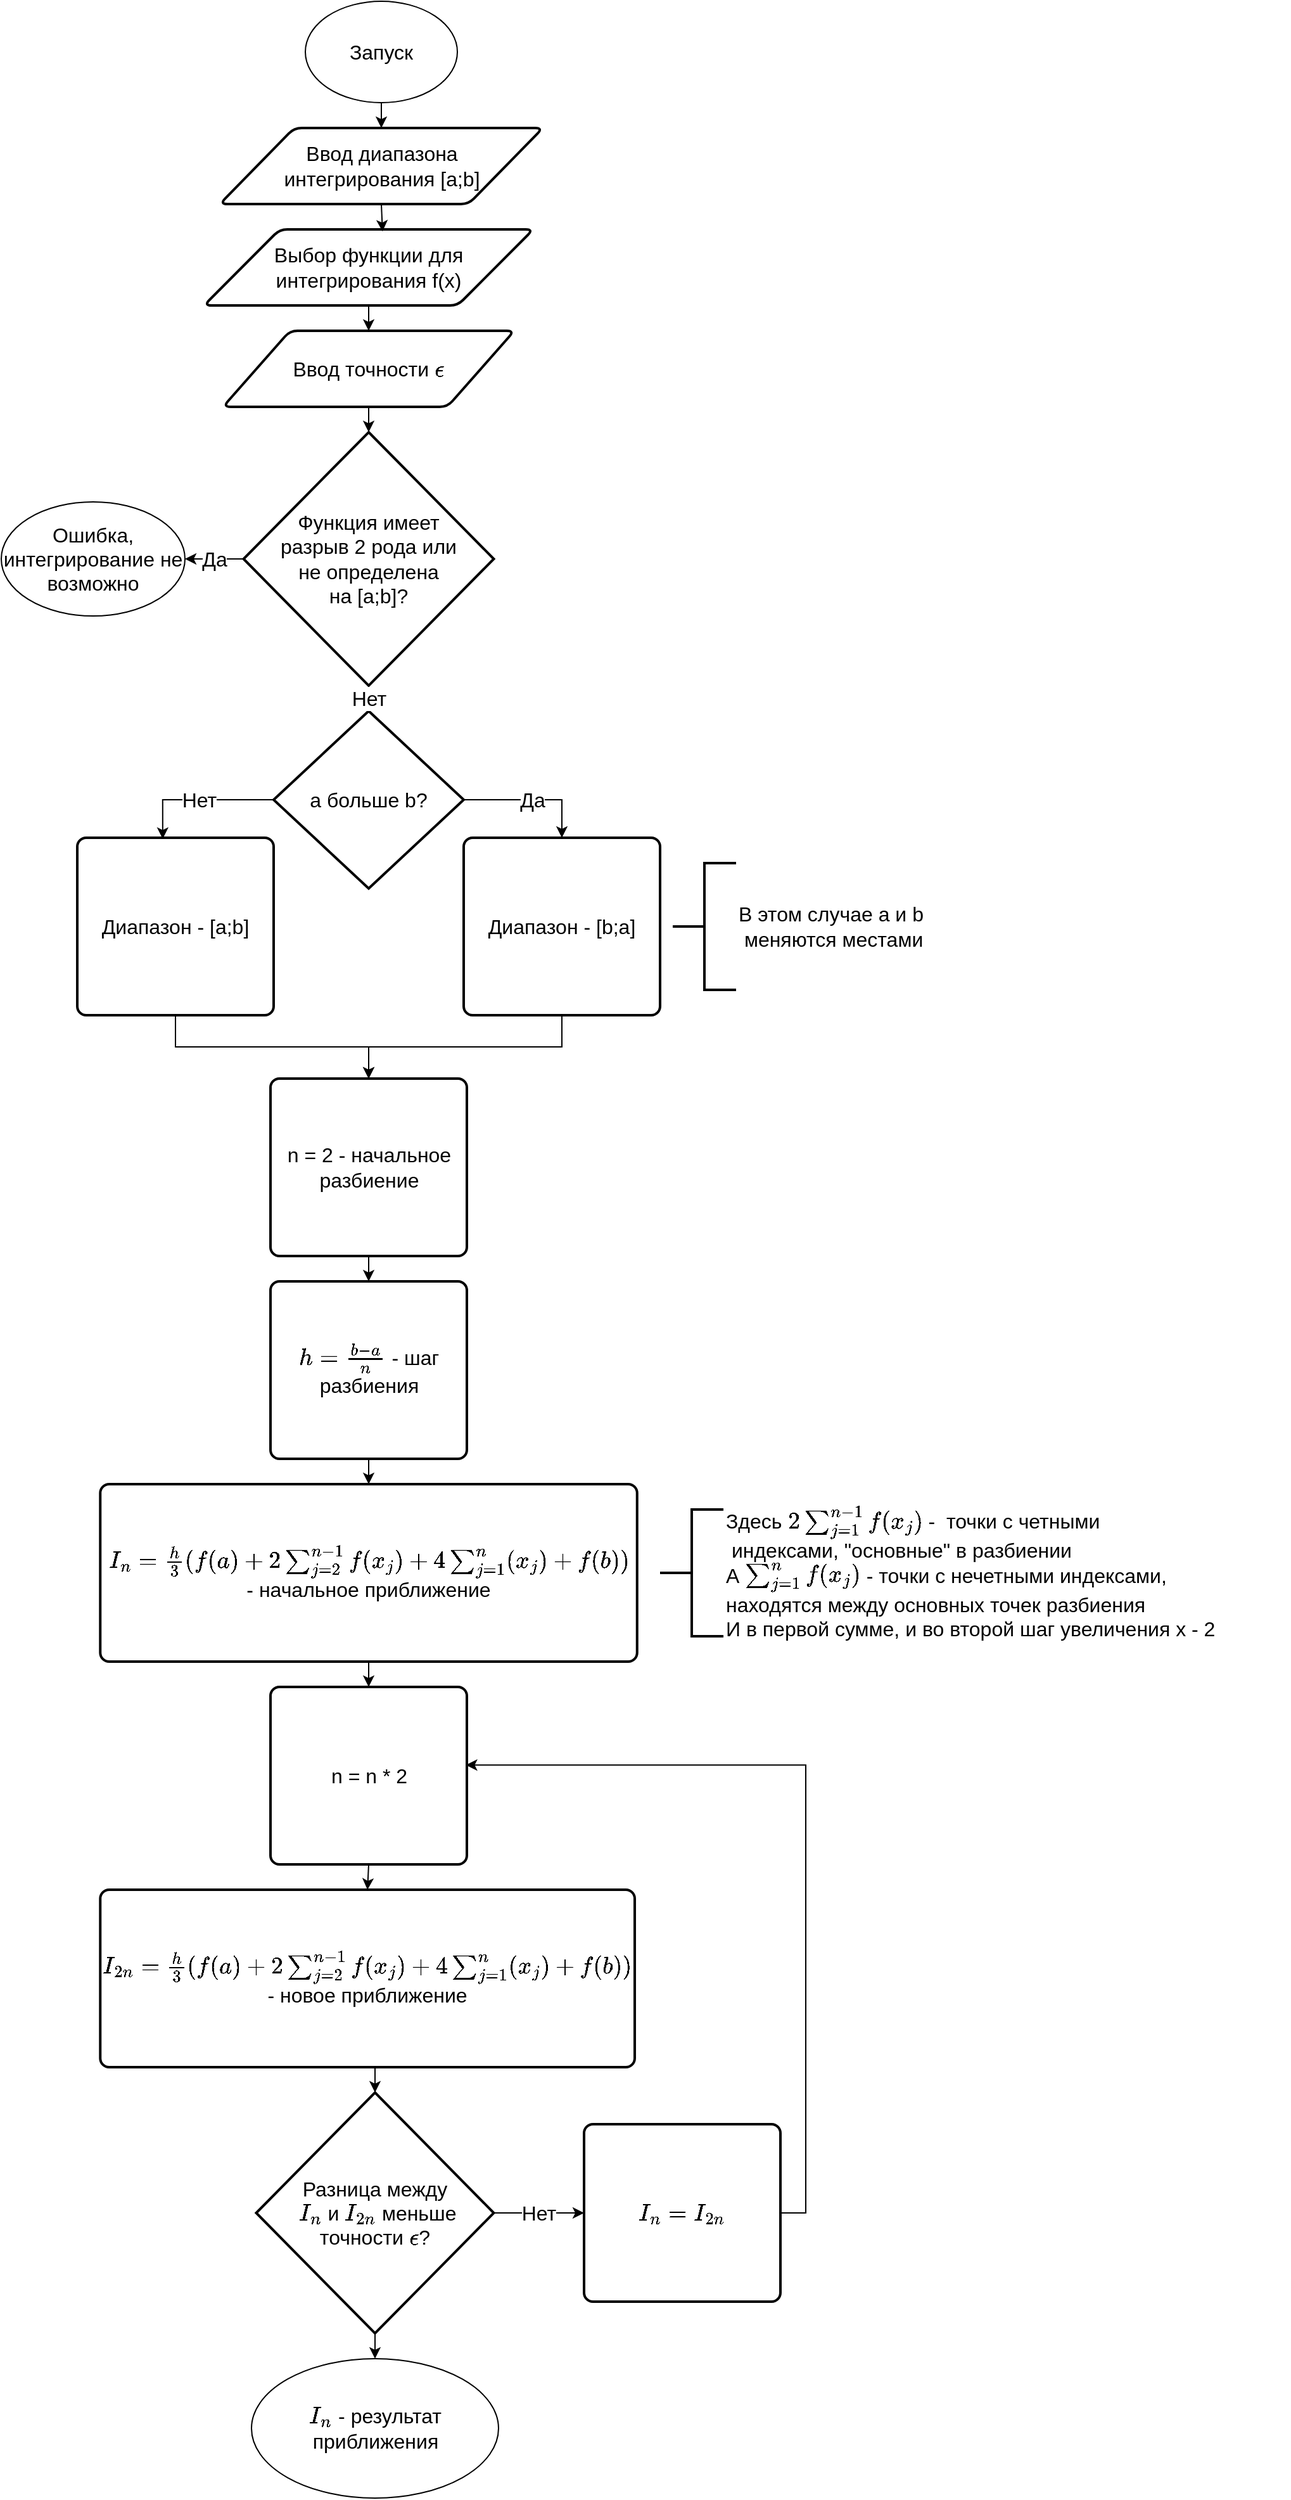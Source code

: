 <mxfile version="23.1.5" type="device">
  <diagram name="Страница — 1" id="KuOLvnv0KIfhvBxLwXDZ">
    <mxGraphModel dx="2266" dy="909" grid="1" gridSize="10" guides="1" tooltips="1" connect="1" arrows="1" fold="1" page="1" pageScale="1" pageWidth="2000" pageHeight="2000" math="1" shadow="0">
      <root>
        <mxCell id="0" />
        <mxCell id="1" parent="0" />
        <mxCell id="yoC3SyAj4SWDNqBp0trT-32" style="edgeStyle=orthogonalEdgeStyle;rounded=0;orthogonalLoop=1;jettySize=auto;html=1;exitX=0.5;exitY=1;exitDx=0;exitDy=0;entryX=0.5;entryY=0;entryDx=0;entryDy=0;" edge="1" parent="1" source="yoC3SyAj4SWDNqBp0trT-1" target="yoC3SyAj4SWDNqBp0trT-2">
          <mxGeometry relative="1" as="geometry" />
        </mxCell>
        <mxCell id="yoC3SyAj4SWDNqBp0trT-1" value="&lt;font style=&quot;font-size: 16px;&quot;&gt;Запуск&lt;/font&gt;" style="ellipse;whiteSpace=wrap;html=1;" vertex="1" parent="1">
          <mxGeometry x="1150" y="60" width="120" height="80" as="geometry" />
        </mxCell>
        <mxCell id="yoC3SyAj4SWDNqBp0trT-2" value="&lt;font style=&quot;font-size: 16px;&quot;&gt;Ввод диапазона &lt;br&gt;интегрирования [a;b]&lt;/font&gt;" style="shape=parallelogram;html=1;strokeWidth=2;perimeter=parallelogramPerimeter;whiteSpace=wrap;rounded=1;arcSize=12;size=0.23;" vertex="1" parent="1">
          <mxGeometry x="1082.5" y="160" width="255" height="60" as="geometry" />
        </mxCell>
        <mxCell id="yoC3SyAj4SWDNqBp0trT-35" style="edgeStyle=orthogonalEdgeStyle;rounded=0;orthogonalLoop=1;jettySize=auto;html=1;exitX=0.5;exitY=1;exitDx=0;exitDy=0;entryX=0.5;entryY=0;entryDx=0;entryDy=0;" edge="1" parent="1" source="yoC3SyAj4SWDNqBp0trT-3" target="yoC3SyAj4SWDNqBp0trT-4">
          <mxGeometry relative="1" as="geometry" />
        </mxCell>
        <mxCell id="yoC3SyAj4SWDNqBp0trT-3" value="&lt;font style=&quot;font-size: 16px;&quot;&gt;Выбор функции для &lt;br&gt;интегрирования f(x)&lt;/font&gt;" style="shape=parallelogram;html=1;strokeWidth=2;perimeter=parallelogramPerimeter;whiteSpace=wrap;rounded=1;arcSize=12;size=0.23;" vertex="1" parent="1">
          <mxGeometry x="1070" y="240" width="260" height="60" as="geometry" />
        </mxCell>
        <mxCell id="yoC3SyAj4SWDNqBp0trT-4" value="&lt;font style=&quot;font-size: 16px;&quot;&gt;Ввод точности \( \epsilon \)&lt;/font&gt;" style="shape=parallelogram;html=1;strokeWidth=2;perimeter=parallelogramPerimeter;whiteSpace=wrap;rounded=1;arcSize=12;size=0.23;" vertex="1" parent="1">
          <mxGeometry x="1085" y="320" width="230" height="60" as="geometry" />
        </mxCell>
        <mxCell id="yoC3SyAj4SWDNqBp0trT-8" value="&lt;font style=&quot;font-size: 16px;&quot;&gt;Да&lt;/font&gt;" style="edgeStyle=orthogonalEdgeStyle;rounded=0;orthogonalLoop=1;jettySize=auto;html=1;exitX=0;exitY=0.5;exitDx=0;exitDy=0;exitPerimeter=0;entryX=1;entryY=0.5;entryDx=0;entryDy=0;" edge="1" parent="1" source="yoC3SyAj4SWDNqBp0trT-6" target="yoC3SyAj4SWDNqBp0trT-7">
          <mxGeometry relative="1" as="geometry" />
        </mxCell>
        <mxCell id="yoC3SyAj4SWDNqBp0trT-6" value="&lt;font style=&quot;font-size: 16px;&quot;&gt;Функция имеет &lt;br&gt;разрыв 2 рода или &lt;br&gt;не определена &lt;br&gt;на [a;b]?&lt;/font&gt;" style="strokeWidth=2;html=1;shape=mxgraph.flowchart.decision;whiteSpace=wrap;" vertex="1" parent="1">
          <mxGeometry x="1101.25" y="400" width="197.5" height="200" as="geometry" />
        </mxCell>
        <mxCell id="yoC3SyAj4SWDNqBp0trT-7" value="&lt;font style=&quot;font-size: 16px;&quot;&gt;Ошибка, интегрирование не возможно&lt;/font&gt;" style="ellipse;whiteSpace=wrap;html=1;" vertex="1" parent="1">
          <mxGeometry x="910" y="455" width="145" height="90" as="geometry" />
        </mxCell>
        <mxCell id="yoC3SyAj4SWDNqBp0trT-13" value="&lt;font style=&quot;font-size: 16px;&quot;&gt;Да&lt;/font&gt;" style="edgeStyle=orthogonalEdgeStyle;rounded=0;orthogonalLoop=1;jettySize=auto;html=1;exitX=1;exitY=0.5;exitDx=0;exitDy=0;exitPerimeter=0;entryX=0.5;entryY=0;entryDx=0;entryDy=0;" edge="1" parent="1" source="yoC3SyAj4SWDNqBp0trT-9" target="yoC3SyAj4SWDNqBp0trT-11">
          <mxGeometry relative="1" as="geometry" />
        </mxCell>
        <mxCell id="yoC3SyAj4SWDNqBp0trT-9" value="&lt;font style=&quot;font-size: 16px;&quot;&gt;a больше b?&lt;/font&gt;" style="strokeWidth=2;html=1;shape=mxgraph.flowchart.decision;whiteSpace=wrap;" vertex="1" parent="1">
          <mxGeometry x="1125" y="620" width="150" height="140" as="geometry" />
        </mxCell>
        <mxCell id="yoC3SyAj4SWDNqBp0trT-10" value="&lt;font style=&quot;font-size: 16px;&quot;&gt;Нет&lt;/font&gt;" style="edgeStyle=orthogonalEdgeStyle;rounded=0;orthogonalLoop=1;jettySize=auto;html=1;exitX=0.5;exitY=1;exitDx=0;exitDy=0;exitPerimeter=0;entryX=0.5;entryY=0;entryDx=0;entryDy=0;entryPerimeter=0;" edge="1" parent="1" source="yoC3SyAj4SWDNqBp0trT-6" target="yoC3SyAj4SWDNqBp0trT-9">
          <mxGeometry relative="1" as="geometry" />
        </mxCell>
        <mxCell id="yoC3SyAj4SWDNqBp0trT-17" style="edgeStyle=orthogonalEdgeStyle;rounded=0;orthogonalLoop=1;jettySize=auto;html=1;exitX=0.5;exitY=1;exitDx=0;exitDy=0;" edge="1" parent="1" source="yoC3SyAj4SWDNqBp0trT-11" target="yoC3SyAj4SWDNqBp0trT-16">
          <mxGeometry relative="1" as="geometry" />
        </mxCell>
        <mxCell id="yoC3SyAj4SWDNqBp0trT-11" value="&lt;font style=&quot;font-size: 16px;&quot;&gt;Диапазон - [b;a]&lt;/font&gt;" style="rounded=1;whiteSpace=wrap;html=1;absoluteArcSize=1;arcSize=14;strokeWidth=2;" vertex="1" parent="1">
          <mxGeometry x="1275" y="720" width="155" height="140" as="geometry" />
        </mxCell>
        <mxCell id="yoC3SyAj4SWDNqBp0trT-18" style="edgeStyle=orthogonalEdgeStyle;rounded=0;orthogonalLoop=1;jettySize=auto;html=1;exitX=0.5;exitY=1;exitDx=0;exitDy=0;entryX=0.5;entryY=0;entryDx=0;entryDy=0;" edge="1" parent="1" source="yoC3SyAj4SWDNqBp0trT-14" target="yoC3SyAj4SWDNqBp0trT-16">
          <mxGeometry relative="1" as="geometry" />
        </mxCell>
        <mxCell id="yoC3SyAj4SWDNqBp0trT-14" value="&lt;font style=&quot;font-size: 16px;&quot;&gt;Диапазон - [a;b]&lt;/font&gt;" style="rounded=1;whiteSpace=wrap;html=1;absoluteArcSize=1;arcSize=14;strokeWidth=2;" vertex="1" parent="1">
          <mxGeometry x="970" y="720" width="155" height="140" as="geometry" />
        </mxCell>
        <mxCell id="yoC3SyAj4SWDNqBp0trT-15" value="&lt;font style=&quot;font-size: 16px;&quot;&gt;Нет&lt;/font&gt;" style="edgeStyle=orthogonalEdgeStyle;rounded=0;orthogonalLoop=1;jettySize=auto;html=1;exitX=0;exitY=0.5;exitDx=0;exitDy=0;exitPerimeter=0;entryX=0.435;entryY=0.006;entryDx=0;entryDy=0;entryPerimeter=0;" edge="1" parent="1" source="yoC3SyAj4SWDNqBp0trT-9" target="yoC3SyAj4SWDNqBp0trT-14">
          <mxGeometry relative="1" as="geometry" />
        </mxCell>
        <mxCell id="yoC3SyAj4SWDNqBp0trT-37" style="edgeStyle=orthogonalEdgeStyle;rounded=0;orthogonalLoop=1;jettySize=auto;html=1;exitX=0.5;exitY=1;exitDx=0;exitDy=0;entryX=0.5;entryY=0;entryDx=0;entryDy=0;" edge="1" parent="1" source="yoC3SyAj4SWDNqBp0trT-16" target="yoC3SyAj4SWDNqBp0trT-19">
          <mxGeometry relative="1" as="geometry" />
        </mxCell>
        <mxCell id="yoC3SyAj4SWDNqBp0trT-16" value="&lt;font style=&quot;font-size: 16px;&quot;&gt;n = 2 - начальное разбиение&lt;/font&gt;" style="rounded=1;whiteSpace=wrap;html=1;absoluteArcSize=1;arcSize=14;strokeWidth=2;" vertex="1" parent="1">
          <mxGeometry x="1122.5" y="910" width="155" height="140" as="geometry" />
        </mxCell>
        <mxCell id="yoC3SyAj4SWDNqBp0trT-21" style="edgeStyle=orthogonalEdgeStyle;rounded=0;orthogonalLoop=1;jettySize=auto;html=1;exitX=0.5;exitY=1;exitDx=0;exitDy=0;entryX=0.5;entryY=0;entryDx=0;entryDy=0;" edge="1" parent="1" source="yoC3SyAj4SWDNqBp0trT-19" target="yoC3SyAj4SWDNqBp0trT-20">
          <mxGeometry relative="1" as="geometry" />
        </mxCell>
        <mxCell id="yoC3SyAj4SWDNqBp0trT-19" value="&lt;font style=&quot;font-size: 16px;&quot;&gt;\( h = \frac{b-a}{n} \) - шаг разбиения&lt;/font&gt;" style="rounded=1;whiteSpace=wrap;html=1;absoluteArcSize=1;arcSize=14;strokeWidth=2;" vertex="1" parent="1">
          <mxGeometry x="1122.5" y="1070" width="155" height="140" as="geometry" />
        </mxCell>
        <mxCell id="yoC3SyAj4SWDNqBp0trT-40" style="edgeStyle=orthogonalEdgeStyle;rounded=0;orthogonalLoop=1;jettySize=auto;html=1;exitX=0.5;exitY=1;exitDx=0;exitDy=0;entryX=0.5;entryY=0;entryDx=0;entryDy=0;" edge="1" parent="1" source="yoC3SyAj4SWDNqBp0trT-20" target="yoC3SyAj4SWDNqBp0trT-22">
          <mxGeometry relative="1" as="geometry" />
        </mxCell>
        <mxCell id="yoC3SyAj4SWDNqBp0trT-20" value="&lt;font style=&quot;font-size: 16px;&quot;&gt;\(I_{n} = \frac{h}{3} (f(a)+2\sum_{j=2}^{n-1}f(x_{j}) +4\sum_{j=1}^{n}(x_{j}) + f(b)&amp;nbsp; ) \)&lt;br&gt;- начальное приближение&lt;/font&gt;" style="rounded=1;whiteSpace=wrap;html=1;absoluteArcSize=1;arcSize=14;strokeWidth=2;" vertex="1" parent="1">
          <mxGeometry x="988.13" y="1230" width="423.75" height="140" as="geometry" />
        </mxCell>
        <mxCell id="yoC3SyAj4SWDNqBp0trT-41" style="edgeStyle=orthogonalEdgeStyle;rounded=0;orthogonalLoop=1;jettySize=auto;html=1;exitX=0.5;exitY=1;exitDx=0;exitDy=0;entryX=0.5;entryY=0;entryDx=0;entryDy=0;" edge="1" parent="1" source="yoC3SyAj4SWDNqBp0trT-22" target="yoC3SyAj4SWDNqBp0trT-23">
          <mxGeometry relative="1" as="geometry" />
        </mxCell>
        <mxCell id="yoC3SyAj4SWDNqBp0trT-22" value="&lt;font style=&quot;font-size: 16px;&quot;&gt;n = n * 2&lt;/font&gt;" style="rounded=1;whiteSpace=wrap;html=1;absoluteArcSize=1;arcSize=14;strokeWidth=2;" vertex="1" parent="1">
          <mxGeometry x="1122.5" y="1390" width="155" height="140" as="geometry" />
        </mxCell>
        <mxCell id="yoC3SyAj4SWDNqBp0trT-23" value="&lt;font style=&quot;font-size: 16px;&quot;&gt;\( I_{2n} =&amp;nbsp; \frac{h}{3} (f(a)+2\sum_{j=2}^{n-1}f(x_{j}) +4\sum_{j=1}^{n}(x_{j}) + f(b)&amp;nbsp; ) \)&lt;br&gt;- новое приближение&lt;/font&gt;" style="rounded=1;whiteSpace=wrap;html=1;absoluteArcSize=1;arcSize=14;strokeWidth=2;" vertex="1" parent="1">
          <mxGeometry x="988.13" y="1550" width="421.87" height="140" as="geometry" />
        </mxCell>
        <mxCell id="yoC3SyAj4SWDNqBp0trT-29" value="&lt;font style=&quot;font-size: 16px;&quot;&gt;Нет&lt;/font&gt;" style="edgeStyle=orthogonalEdgeStyle;rounded=0;orthogonalLoop=1;jettySize=auto;html=1;exitX=1;exitY=0.5;exitDx=0;exitDy=0;exitPerimeter=0;entryX=0;entryY=0.5;entryDx=0;entryDy=0;" edge="1" parent="1" source="yoC3SyAj4SWDNqBp0trT-24" target="yoC3SyAj4SWDNqBp0trT-28">
          <mxGeometry relative="1" as="geometry" />
        </mxCell>
        <mxCell id="yoC3SyAj4SWDNqBp0trT-43" style="edgeStyle=orthogonalEdgeStyle;rounded=0;orthogonalLoop=1;jettySize=auto;html=1;exitX=0.5;exitY=1;exitDx=0;exitDy=0;exitPerimeter=0;entryX=0.5;entryY=0;entryDx=0;entryDy=0;" edge="1" parent="1" source="yoC3SyAj4SWDNqBp0trT-24" target="yoC3SyAj4SWDNqBp0trT-25">
          <mxGeometry relative="1" as="geometry" />
        </mxCell>
        <mxCell id="yoC3SyAj4SWDNqBp0trT-24" value="&lt;font style=&quot;font-size: 16px;&quot;&gt;Разница между&lt;br&gt;&amp;nbsp;\( I_{n} \) и \( I_{2n} \) меньше точности \( \epsilon \)?&lt;/font&gt;" style="strokeWidth=2;html=1;shape=mxgraph.flowchart.decision;whiteSpace=wrap;" vertex="1" parent="1">
          <mxGeometry x="1111.25" y="1710" width="187.5" height="190" as="geometry" />
        </mxCell>
        <mxCell id="yoC3SyAj4SWDNqBp0trT-25" value="&lt;font style=&quot;font-size: 16px;&quot;&gt;\( I_{n} \) - результат приближения&lt;/font&gt;" style="ellipse;whiteSpace=wrap;html=1;" vertex="1" parent="1">
          <mxGeometry x="1107.5" y="1920" width="195" height="110" as="geometry" />
        </mxCell>
        <mxCell id="yoC3SyAj4SWDNqBp0trT-28" value="&lt;span style=&quot;font-size: 16px;&quot;&gt;\( I_{n} = I_{2n}\)&lt;/span&gt;" style="rounded=1;whiteSpace=wrap;html=1;absoluteArcSize=1;arcSize=14;strokeWidth=2;" vertex="1" parent="1">
          <mxGeometry x="1370" y="1735" width="155" height="140" as="geometry" />
        </mxCell>
        <mxCell id="yoC3SyAj4SWDNqBp0trT-30" style="edgeStyle=orthogonalEdgeStyle;rounded=0;orthogonalLoop=1;jettySize=auto;html=1;exitX=1;exitY=0.5;exitDx=0;exitDy=0;entryX=0.995;entryY=0.44;entryDx=0;entryDy=0;entryPerimeter=0;" edge="1" parent="1" source="yoC3SyAj4SWDNqBp0trT-28" target="yoC3SyAj4SWDNqBp0trT-22">
          <mxGeometry relative="1" as="geometry" />
        </mxCell>
        <mxCell id="yoC3SyAj4SWDNqBp0trT-34" style="edgeStyle=orthogonalEdgeStyle;rounded=0;orthogonalLoop=1;jettySize=auto;html=1;exitX=0.5;exitY=1;exitDx=0;exitDy=0;entryX=0.542;entryY=0.027;entryDx=0;entryDy=0;entryPerimeter=0;" edge="1" parent="1" source="yoC3SyAj4SWDNqBp0trT-2" target="yoC3SyAj4SWDNqBp0trT-3">
          <mxGeometry relative="1" as="geometry" />
        </mxCell>
        <mxCell id="yoC3SyAj4SWDNqBp0trT-36" style="edgeStyle=orthogonalEdgeStyle;rounded=0;orthogonalLoop=1;jettySize=auto;html=1;exitX=0.5;exitY=1;exitDx=0;exitDy=0;entryX=0.5;entryY=0;entryDx=0;entryDy=0;entryPerimeter=0;" edge="1" parent="1" source="yoC3SyAj4SWDNqBp0trT-4" target="yoC3SyAj4SWDNqBp0trT-6">
          <mxGeometry relative="1" as="geometry" />
        </mxCell>
        <mxCell id="yoC3SyAj4SWDNqBp0trT-39" value="&lt;font style=&quot;font-size: 16px;&quot;&gt;Здесь \( 2\sum_{j=1}^{n-1}{f(x_{j})} \) -&amp;nbsp; точки с четными&lt;br&gt;&amp;nbsp;индексами, &quot;основные&quot; в разбиении&lt;br&gt;А \( \sum_{j=1}^{n}{f(x_{j})} \) - точки с нечетными индексами, &lt;br&gt;находятся между основных точек разбиения&lt;br&gt;И в первой сумме, и во второй шаг увеличения x - 2&lt;/font&gt;" style="strokeWidth=2;html=1;shape=mxgraph.flowchart.annotation_2;align=left;labelPosition=right;pointerEvents=1;" vertex="1" parent="1">
          <mxGeometry x="1430" y="1250" width="50" height="100" as="geometry" />
        </mxCell>
        <mxCell id="yoC3SyAj4SWDNqBp0trT-42" style="edgeStyle=orthogonalEdgeStyle;rounded=0;orthogonalLoop=1;jettySize=auto;html=1;exitX=0.5;exitY=1;exitDx=0;exitDy=0;entryX=0.5;entryY=0;entryDx=0;entryDy=0;entryPerimeter=0;" edge="1" parent="1" source="yoC3SyAj4SWDNqBp0trT-23" target="yoC3SyAj4SWDNqBp0trT-24">
          <mxGeometry relative="1" as="geometry" />
        </mxCell>
        <mxCell id="yoC3SyAj4SWDNqBp0trT-44" value="&lt;font style=&quot;font-size: 16px;&quot;&gt;В этом случае a и b&lt;br&gt;&amp;nbsp;меняются местами&lt;/font&gt;" style="strokeWidth=2;html=1;shape=mxgraph.flowchart.annotation_2;align=left;labelPosition=right;pointerEvents=1;" vertex="1" parent="1">
          <mxGeometry x="1440" y="740" width="50" height="100" as="geometry" />
        </mxCell>
      </root>
    </mxGraphModel>
  </diagram>
</mxfile>
